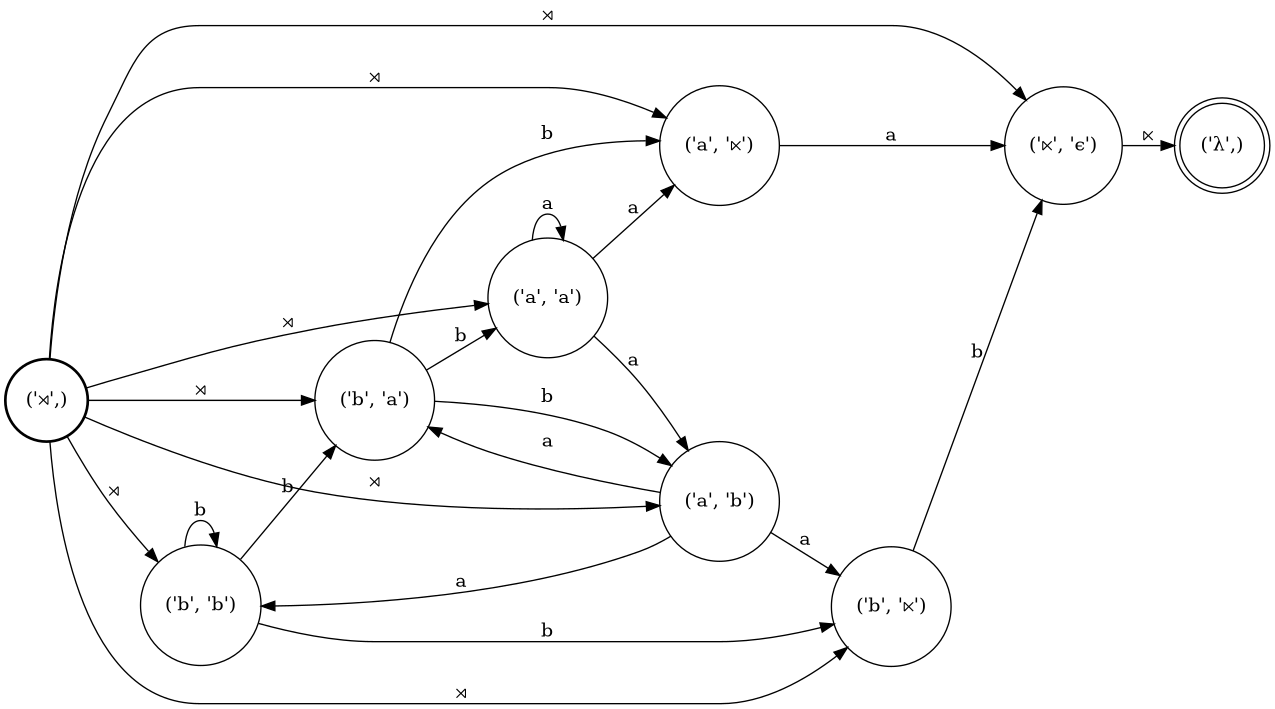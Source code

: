 digraph FST {
rankdir = LR;
size = "8.5,11";
center = 1;
orientation = Portrait;
ranksep = "0.4";
nodesep = "0.25";
8 [label = "('⋊',)", shape = circle, style = bold, fontsize = 14]
	8 -> 1 [label = "⋊", fontsize = 14];
	8 -> 4 [label = "⋊", fontsize = 14];
	8 -> 7 [label = "⋊", fontsize = 14];
	8 -> 5 [label = "⋊", fontsize = 14];
	8 -> 2 [label = "⋊", fontsize = 14];
	8 -> 3 [label = "⋊", fontsize = 14];
	8 -> 6 [label = "⋊", fontsize = 14];
0 [label = "('λ',)", shape = doublecircle, style = solid, fontsize = 14]
1 [label = "('⋉', 'ϵ')", shape = circle, style = solid, fontsize = 14]
	1 -> 0 [label = "⋉", fontsize = 14];
2 [label = "('b', '⋉')", shape = circle, style = solid, fontsize = 14]
	2 -> 1 [label = "b", fontsize = 14];
3 [label = "('a', '⋉')", shape = circle, style = solid, fontsize = 14]
	3 -> 1 [label = "a", fontsize = 14];
4 [label = "('b', 'b')", shape = circle, style = solid, fontsize = 14]
	4 -> 2 [label = "b", fontsize = 14];
	4 -> 4 [label = "b", fontsize = 14];
	4 -> 6 [label = "b", fontsize = 14];
5 [label = "('a', 'b')", shape = circle, style = solid, fontsize = 14]
	5 -> 2 [label = "a", fontsize = 14];
	5 -> 4 [label = "a", fontsize = 14];
	5 -> 6 [label = "a", fontsize = 14];
6 [label = "('b', 'a')", shape = circle, style = solid, fontsize = 14]
	6 -> 3 [label = "b", fontsize = 14];
	6 -> 7 [label = "b", fontsize = 14];
	6 -> 5 [label = "b", fontsize = 14];
7 [label = "('a', 'a')", shape = circle, style = solid, fontsize = 14]
	7 -> 3 [label = "a", fontsize = 14];
	7 -> 7 [label = "a", fontsize = 14];
	7 -> 5 [label = "a", fontsize = 14];
}

